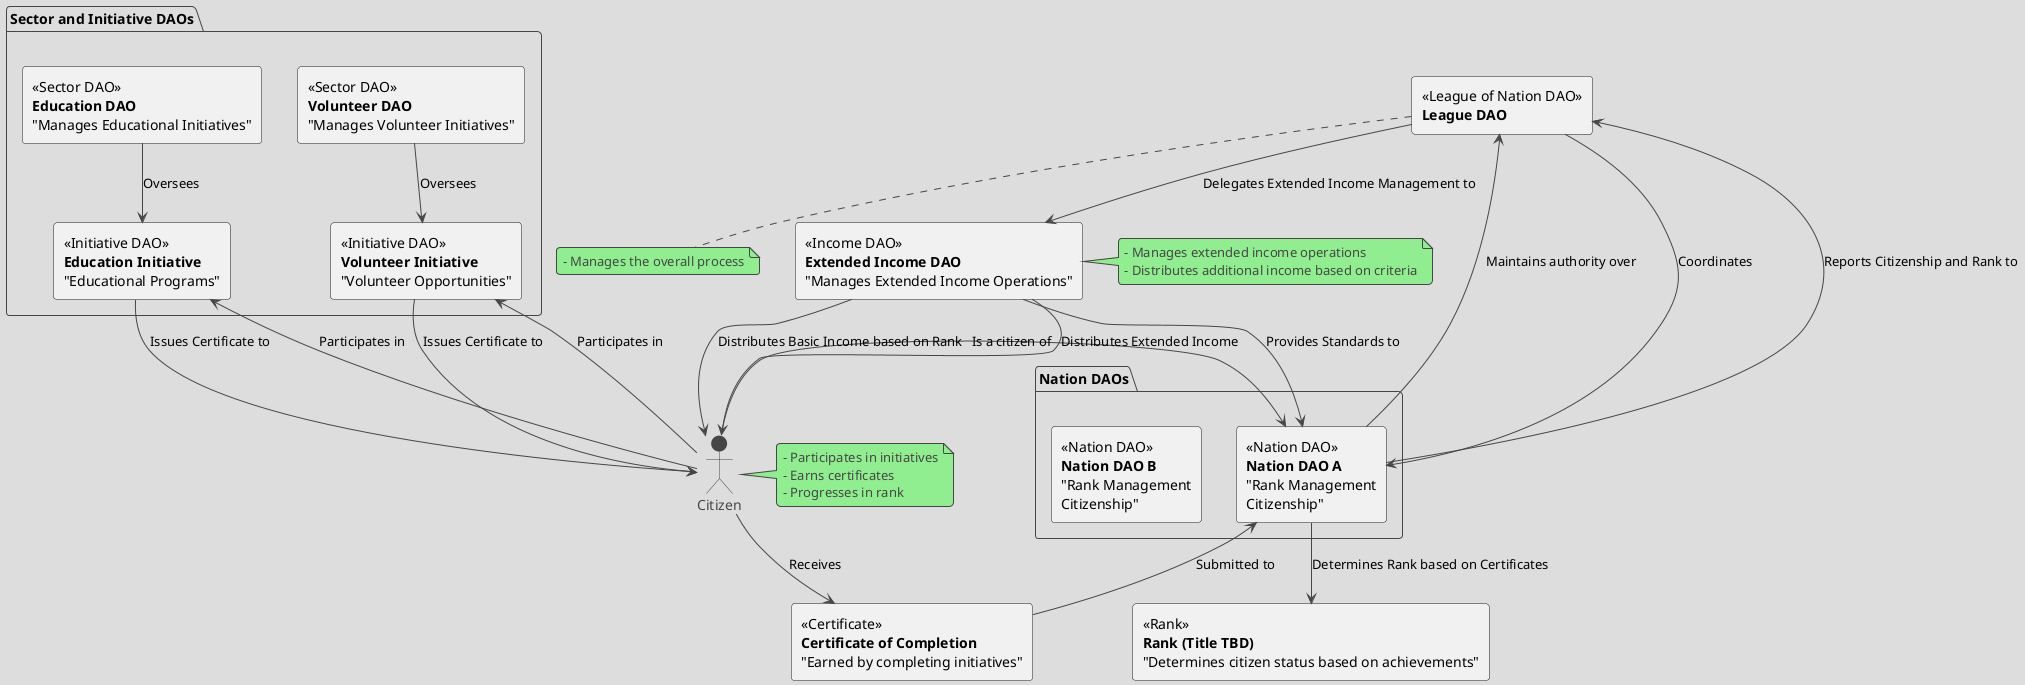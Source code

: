 @startuml
!theme toy
skinparam componentStyle rectangle

' Actors
actor "Citizen" as Citizen

' League of Nation DAO
component [<<League of Nation DAO>>\n**League DAO**] as LeagueDAO

' Extended Income DAO
component [<<Income DAO>>\n**Extended Income DAO**\n"Manages Extended Income Operations"] as ExtendedIncomeDAO

' Nation DAOs
package "Nation DAOs" {
    component [<<Nation DAO>>\n**Nation DAO A**\n"Rank Management\nCitizenship"] as NationDAOA
    component [<<Nation DAO>>\n**Nation DAO B**\n"Rank Management\nCitizenship"] as NationDAOB
    ' Add more Nation DAOs as needed
}

' Sector and Initiative DAOs
package "Sector and Initiative DAOs" {
    component [<<Sector DAO>>\n**Education DAO**\n"Manages Educational Initiatives"] as EducationDAO
    component [<<Sector DAO>>\n**Volunteer DAO**\n"Manages Volunteer Initiatives"] as VolunteerDAO

    component [<<Initiative DAO>>\n**Education Initiative**\n"Educational Programs"] as EducationInitiative
    component [<<Initiative DAO>>\n**Volunteer Initiative**\n"Volunteer Opportunities"] as VolunteerInitiative
}

' Certificates and Ranks
component [<<Certificate>>\n**Certificate of Completion**\n"Earned by completing initiatives"] as Certificate
component [<<Rank>>\n**Rank (Title TBD)**\n"Determines citizen status based on achievements"] as Rank

' Relationships
Citizen --> NationDAOA : "Is a citizen of"
Citizen --> EducationInitiative : "Participates in"
Citizen --> VolunteerInitiative : "Participates in"

EducationDAO --> EducationInitiative : "Oversees"
VolunteerDAO --> VolunteerInitiative : "Oversees"

EducationInitiative --> Citizen : "Issues Certificate to"
VolunteerInitiative --> Citizen : "Issues Certificate to"

Citizen --> Certificate : "Receives"
Certificate --> NationDAOA : "Submitted to"
NationDAOA --> Rank : "Determines Rank based on Certificates"

NationDAOA --> LeagueDAO : "Reports Citizenship and Rank to"
ExtendedIncomeDAO --> Citizen : "Distributes Basic Income based on Rank"
ExtendedIncomeDAO --> NationDAOA : "Provides Standards to"

LeagueDAO --> NationDAOA : "Coordinates"
NationDAOA --> LeagueDAO : "Maintains authority over"
' Relationship for Extended Income DAO
LeagueDAO --> ExtendedIncomeDAO : "Delegates Extended Income Management to"
ExtendedIncomeDAO --> Citizen : "Distributes Extended Income"

' Notes
note right of Citizen
- Participates in initiatives
- Earns certificates
- Progresses in rank
end note

note bottom of LeagueDAO
- Manages the overall process
end note

note right of ExtendedIncomeDAO
- Manages extended income operations
- Distributes additional income based on criteria
end note
@enduml